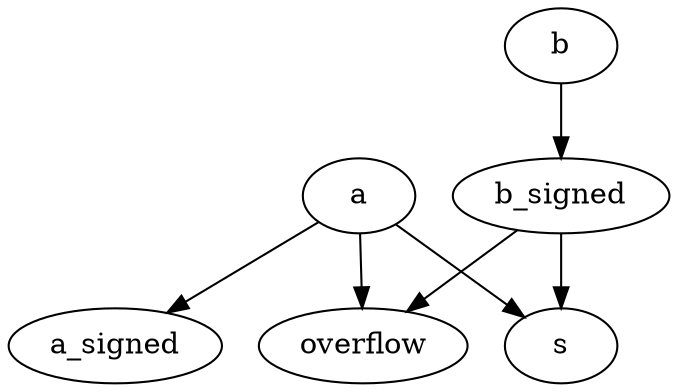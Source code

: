 strict digraph "" {
	a -> a_signed	[weight=1.0];
	a -> s	[weight=1.0];
	a -> overflow	[weight=1.0];
	b -> b_signed	[weight=1.0];
	b_signed -> s	[weight=1.0];
	b_signed -> overflow	[weight=1.0];
}
